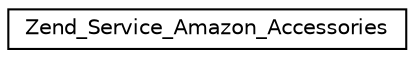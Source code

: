 digraph G
{
  edge [fontname="Helvetica",fontsize="10",labelfontname="Helvetica",labelfontsize="10"];
  node [fontname="Helvetica",fontsize="10",shape=record];
  rankdir="LR";
  Node1 [label="Zend_Service_Amazon_Accessories",height=0.2,width=0.4,color="black", fillcolor="white", style="filled",URL="$class_zend___service___amazon___accessories.html"];
}
